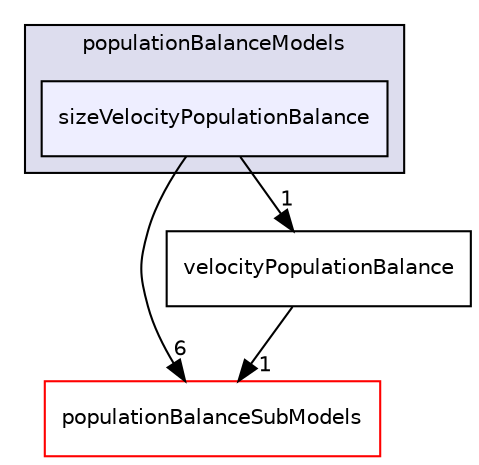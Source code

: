 digraph "sizeVelocityPopulationBalance" {
  bgcolor=transparent;
  compound=true
  node [ fontsize="10", fontname="Helvetica"];
  edge [ labelfontsize="10", labelfontname="Helvetica"];
  subgraph clusterdir_0ecbe6cb5f50223527ce4e1b499bd333 {
    graph [ bgcolor="#ddddee", pencolor="black", label="populationBalanceModels" fontname="Helvetica", fontsize="10", URL="dir_0ecbe6cb5f50223527ce4e1b499bd333.html"]
  dir_12ae6ebfdd1ef388d3661106ae8bdfd3 [shape=box, label="sizeVelocityPopulationBalance", style="filled", fillcolor="#eeeeff", pencolor="black", URL="dir_12ae6ebfdd1ef388d3661106ae8bdfd3.html"];
  }
  dir_58c61e057ed2119d9755c9fdbb448648 [shape=box label="populationBalanceSubModels" color="red" URL="dir_58c61e057ed2119d9755c9fdbb448648.html"];
  dir_f171ebe2516137b830f8f28d106f2c7d [shape=box label="velocityPopulationBalance" URL="dir_f171ebe2516137b830f8f28d106f2c7d.html"];
  dir_f171ebe2516137b830f8f28d106f2c7d->dir_58c61e057ed2119d9755c9fdbb448648 [headlabel="1", labeldistance=1.5 headhref="dir_000380_000003.html"];
  dir_12ae6ebfdd1ef388d3661106ae8bdfd3->dir_58c61e057ed2119d9755c9fdbb448648 [headlabel="6", labeldistance=1.5 headhref="dir_000341_000003.html"];
  dir_12ae6ebfdd1ef388d3661106ae8bdfd3->dir_f171ebe2516137b830f8f28d106f2c7d [headlabel="1", labeldistance=1.5 headhref="dir_000341_000380.html"];
}
